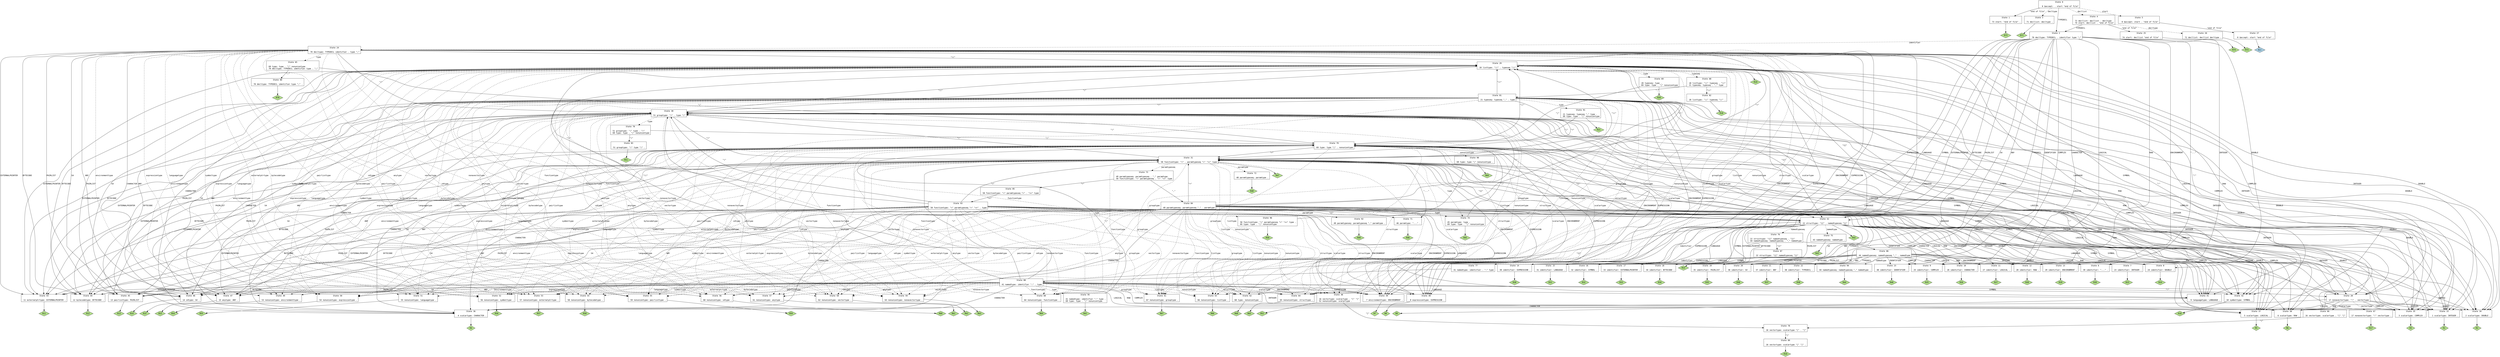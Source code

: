// Generated by GNU Bison 3.5.2.
// Report bugs to <bug-bison@gnu.org>.
// Home page: <https://www.gnu.org/software/bison/>.

digraph "Parser.yxx"
{
  node [fontname = courier, shape = box, colorscheme = paired6]
  edge [fontname = courier]

  0 [label="State 0\n\l  0 $accept: . start \"end of file\"\l"]
  0 -> 1 [style=solid label="\"end of file\""]
  0 -> 2 [style=solid label="TYPEDECL"]
  0 -> 3 [style=dashed label="decltype"]
  0 -> 4 [style=dashed label="decllist"]
  0 -> 5 [style=dashed label="start"]
  1 [label="State 1\n\l 73 start: \"end of file\" .\l"]
  1 -> "1R73" [style=solid]
 "1R73" [label="R73", fillcolor=3, shape=diamond, style=filled]
  2 [label="State 2\n\l 70 decltype: TYPEDECL . identifier type \";\"\l"]
  2 -> 6 [style=solid label="\"...\""]
  2 -> 7 [style=solid label="INTEGER"]
  2 -> 8 [style=solid label="DOUBLE"]
  2 -> 9 [style=solid label="COMPLEX"]
  2 -> 10 [style=solid label="CHARACTER"]
  2 -> 11 [style=solid label="LOGICAL"]
  2 -> 12 [style=solid label="RAW"]
  2 -> 13 [style=solid label="ENVIRONMENT"]
  2 -> 14 [style=solid label="EXPRESSION"]
  2 -> 15 [style=solid label="LANGUAGE"]
  2 -> 16 [style=solid label="SYMBOL"]
  2 -> 17 [style=solid label="EXTERNALPOINTER"]
  2 -> 18 [style=solid label="BYTECODE"]
  2 -> 19 [style=solid label="PAIRLIST"]
  2 -> 20 [style=solid label="S4"]
  2 -> 21 [style=solid label="ANY"]
  2 -> 22 [style=solid label="TYPEDECL"]
  2 -> 23 [style=solid label="IDENTIFIER"]
  2 -> 24 [style=dashed label="identifier"]
  3 [label="State 3\n\l 71 decllist: decltype .\l"]
  3 -> "3R71" [style=solid]
 "3R71" [label="R71", fillcolor=3, shape=diamond, style=filled]
  4 [label="State 4\n\l 72 decllist: decllist . decltype\l 74 start: decllist . \"end of file\"\l"]
  4 -> 25 [style=solid label="\"end of file\""]
  4 -> 2 [style=solid label="TYPEDECL"]
  4 -> 26 [style=dashed label="decltype"]
  5 [label="State 5\n\l  0 $accept: start . \"end of file\"\l"]
  5 -> 27 [style=solid label="\"end of file\""]
  6 [label="State 6\n\l 39 identifier: \"...\" .\l"]
  6 -> "6R39" [style=solid]
 "6R39" [label="R39", fillcolor=3, shape=diamond, style=filled]
  7 [label="State 7\n\l 23 identifier: INTEGER .\l"]
  7 -> "7R23" [style=solid]
 "7R23" [label="R23", fillcolor=3, shape=diamond, style=filled]
  8 [label="State 8\n\l 24 identifier: DOUBLE .\l"]
  8 -> "8R24" [style=solid]
 "8R24" [label="R24", fillcolor=3, shape=diamond, style=filled]
  9 [label="State 9\n\l 25 identifier: COMPLEX .\l"]
  9 -> "9R25" [style=solid]
 "9R25" [label="R25", fillcolor=3, shape=diamond, style=filled]
  10 [label="State 10\n\l 26 identifier: CHARACTER .\l"]
  10 -> "10R26" [style=solid]
 "10R26" [label="R26", fillcolor=3, shape=diamond, style=filled]
  11 [label="State 11\n\l 27 identifier: LOGICAL .\l"]
  11 -> "11R27" [style=solid]
 "11R27" [label="R27", fillcolor=3, shape=diamond, style=filled]
  12 [label="State 12\n\l 28 identifier: RAW .\l"]
  12 -> "12R28" [style=solid]
 "12R28" [label="R28", fillcolor=3, shape=diamond, style=filled]
  13 [label="State 13\n\l 29 identifier: ENVIRONMENT .\l"]
  13 -> "13R29" [style=solid]
 "13R29" [label="R29", fillcolor=3, shape=diamond, style=filled]
  14 [label="State 14\n\l 30 identifier: EXPRESSION .\l"]
  14 -> "14R30" [style=solid]
 "14R30" [label="R30", fillcolor=3, shape=diamond, style=filled]
  15 [label="State 15\n\l 31 identifier: LANGUAGE .\l"]
  15 -> "15R31" [style=solid]
 "15R31" [label="R31", fillcolor=3, shape=diamond, style=filled]
  16 [label="State 16\n\l 32 identifier: SYMBOL .\l"]
  16 -> "16R32" [style=solid]
 "16R32" [label="R32", fillcolor=3, shape=diamond, style=filled]
  17 [label="State 17\n\l 33 identifier: EXTERNALPOINTER .\l"]
  17 -> "17R33" [style=solid]
 "17R33" [label="R33", fillcolor=3, shape=diamond, style=filled]
  18 [label="State 18\n\l 34 identifier: BYTECODE .\l"]
  18 -> "18R34" [style=solid]
 "18R34" [label="R34", fillcolor=3, shape=diamond, style=filled]
  19 [label="State 19\n\l 35 identifier: PAIRLIST .\l"]
  19 -> "19R35" [style=solid]
 "19R35" [label="R35", fillcolor=3, shape=diamond, style=filled]
  20 [label="State 20\n\l 36 identifier: S4 .\l"]
  20 -> "20R36" [style=solid]
 "20R36" [label="R36", fillcolor=3, shape=diamond, style=filled]
  21 [label="State 21\n\l 37 identifier: ANY .\l"]
  21 -> "21R37" [style=solid]
 "21R37" [label="R37", fillcolor=3, shape=diamond, style=filled]
  22 [label="State 22\n\l 38 identifier: TYPEDECL .\l"]
  22 -> "22R38" [style=solid]
 "22R38" [label="R38", fillcolor=3, shape=diamond, style=filled]
  23 [label="State 23\n\l 40 identifier: IDENTIFIER .\l"]
  23 -> "23R40" [style=solid]
 "23R40" [label="R40", fillcolor=3, shape=diamond, style=filled]
  24 [label="State 24\n\l 70 decltype: TYPEDECL identifier . type \";\"\l"]
  24 -> 28 [style=solid label="\"!\""]
  24 -> 29 [style=solid label="\"((\""]
  24 -> 30 [style=solid label="\"(\""]
  24 -> 31 [style=solid label="\"<\""]
  24 -> 32 [style=solid label="\"{{\""]
  24 -> 33 [style=solid label="INTEGER"]
  24 -> 34 [style=solid label="DOUBLE"]
  24 -> 35 [style=solid label="COMPLEX"]
  24 -> 36 [style=solid label="CHARACTER"]
  24 -> 37 [style=solid label="LOGICAL"]
  24 -> 38 [style=solid label="RAW"]
  24 -> 39 [style=solid label="ENVIRONMENT"]
  24 -> 40 [style=solid label="EXPRESSION"]
  24 -> 41 [style=solid label="LANGUAGE"]
  24 -> 42 [style=solid label="SYMBOL"]
  24 -> 43 [style=solid label="EXTERNALPOINTER"]
  24 -> 44 [style=solid label="BYTECODE"]
  24 -> 45 [style=solid label="PAIRLIST"]
  24 -> 46 [style=solid label="S4"]
  24 -> 47 [style=solid label="ANY"]
  24 -> 48 [style=dashed label="scalartype"]
  24 -> 49 [style=dashed label="environmenttype"]
  24 -> 50 [style=dashed label="expressiontype"]
  24 -> 51 [style=dashed label="languagetype"]
  24 -> 52 [style=dashed label="symboltype"]
  24 -> 53 [style=dashed label="externalptrtype"]
  24 -> 54 [style=dashed label="bytecodetype"]
  24 -> 55 [style=dashed label="pairlisttype"]
  24 -> 56 [style=dashed label="s4type"]
  24 -> 57 [style=dashed label="anytype"]
  24 -> 58 [style=dashed label="vectortype"]
  24 -> 59 [style=dashed label="nonavectortype"]
  24 -> 60 [style=dashed label="functiontype"]
  24 -> 61 [style=dashed label="grouptype"]
  24 -> 62 [style=dashed label="nonuniontype"]
  24 -> 63 [style=dashed label="listtype"]
  24 -> 64 [style=dashed label="structtype"]
  24 -> 65 [style=dashed label="type"]
  25 [label="State 25\n\l 74 start: decllist \"end of file\" .\l"]
  25 -> "25R74" [style=solid]
 "25R74" [label="R74", fillcolor=3, shape=diamond, style=filled]
  26 [label="State 26\n\l 72 decllist: decllist decltype .\l"]
  26 -> "26R72" [style=solid]
 "26R72" [label="R72", fillcolor=3, shape=diamond, style=filled]
  27 [label="State 27\n\l  0 $accept: start \"end of file\" .\l"]
  27 -> "27R0" [style=solid]
 "27R0" [label="Acc", fillcolor=1, shape=diamond, style=filled]
  28 [label="State 28\n\l 17 nonavectortype: \"!\" . vectortype\l"]
  28 -> 33 [style=solid label="INTEGER"]
  28 -> 34 [style=solid label="DOUBLE"]
  28 -> 35 [style=solid label="COMPLEX"]
  28 -> 36 [style=solid label="CHARACTER"]
  28 -> 37 [style=solid label="LOGICAL"]
  28 -> 38 [style=solid label="RAW"]
  28 -> 66 [style=dashed label="scalartype"]
  28 -> 67 [style=dashed label="vectortype"]
  29 [label="State 29\n\l 18 listtype: \"((\" . typeseq \"))\"\l"]
  29 -> 28 [style=solid label="\"!\""]
  29 -> 29 [style=solid label="\"((\""]
  29 -> 30 [style=solid label="\"(\""]
  29 -> 31 [style=solid label="\"<\""]
  29 -> 32 [style=solid label="\"{{\""]
  29 -> 33 [style=solid label="INTEGER"]
  29 -> 34 [style=solid label="DOUBLE"]
  29 -> 35 [style=solid label="COMPLEX"]
  29 -> 36 [style=solid label="CHARACTER"]
  29 -> 37 [style=solid label="LOGICAL"]
  29 -> 38 [style=solid label="RAW"]
  29 -> 39 [style=solid label="ENVIRONMENT"]
  29 -> 40 [style=solid label="EXPRESSION"]
  29 -> 41 [style=solid label="LANGUAGE"]
  29 -> 42 [style=solid label="SYMBOL"]
  29 -> 43 [style=solid label="EXTERNALPOINTER"]
  29 -> 44 [style=solid label="BYTECODE"]
  29 -> 45 [style=solid label="PAIRLIST"]
  29 -> 46 [style=solid label="S4"]
  29 -> 47 [style=solid label="ANY"]
  29 -> 48 [style=dashed label="scalartype"]
  29 -> 49 [style=dashed label="environmenttype"]
  29 -> 50 [style=dashed label="expressiontype"]
  29 -> 51 [style=dashed label="languagetype"]
  29 -> 52 [style=dashed label="symboltype"]
  29 -> 53 [style=dashed label="externalptrtype"]
  29 -> 54 [style=dashed label="bytecodetype"]
  29 -> 55 [style=dashed label="pairlisttype"]
  29 -> 56 [style=dashed label="s4type"]
  29 -> 57 [style=dashed label="anytype"]
  29 -> 58 [style=dashed label="vectortype"]
  29 -> 59 [style=dashed label="nonavectortype"]
  29 -> 68 [style=dashed label="typeseq"]
  29 -> 60 [style=dashed label="functiontype"]
  29 -> 61 [style=dashed label="grouptype"]
  29 -> 62 [style=dashed label="nonuniontype"]
  29 -> 63 [style=dashed label="listtype"]
  29 -> 64 [style=dashed label="structtype"]
  29 -> 69 [style=dashed label="type"]
  29 -> "29R19" [style=solid]
 "29R19" [label="R19", fillcolor=3, shape=diamond, style=filled]
  30 [label="State 30\n\l 51 grouptype: \"(\" . type \")\"\l"]
  30 -> 28 [style=solid label="\"!\""]
  30 -> 29 [style=solid label="\"((\""]
  30 -> 30 [style=solid label="\"(\""]
  30 -> 31 [style=solid label="\"<\""]
  30 -> 32 [style=solid label="\"{{\""]
  30 -> 33 [style=solid label="INTEGER"]
  30 -> 34 [style=solid label="DOUBLE"]
  30 -> 35 [style=solid label="COMPLEX"]
  30 -> 36 [style=solid label="CHARACTER"]
  30 -> 37 [style=solid label="LOGICAL"]
  30 -> 38 [style=solid label="RAW"]
  30 -> 39 [style=solid label="ENVIRONMENT"]
  30 -> 40 [style=solid label="EXPRESSION"]
  30 -> 41 [style=solid label="LANGUAGE"]
  30 -> 42 [style=solid label="SYMBOL"]
  30 -> 43 [style=solid label="EXTERNALPOINTER"]
  30 -> 44 [style=solid label="BYTECODE"]
  30 -> 45 [style=solid label="PAIRLIST"]
  30 -> 46 [style=solid label="S4"]
  30 -> 47 [style=solid label="ANY"]
  30 -> 48 [style=dashed label="scalartype"]
  30 -> 49 [style=dashed label="environmenttype"]
  30 -> 50 [style=dashed label="expressiontype"]
  30 -> 51 [style=dashed label="languagetype"]
  30 -> 52 [style=dashed label="symboltype"]
  30 -> 53 [style=dashed label="externalptrtype"]
  30 -> 54 [style=dashed label="bytecodetype"]
  30 -> 55 [style=dashed label="pairlisttype"]
  30 -> 56 [style=dashed label="s4type"]
  30 -> 57 [style=dashed label="anytype"]
  30 -> 58 [style=dashed label="vectortype"]
  30 -> 59 [style=dashed label="nonavectortype"]
  30 -> 60 [style=dashed label="functiontype"]
  30 -> 61 [style=dashed label="grouptype"]
  30 -> 62 [style=dashed label="nonuniontype"]
  30 -> 63 [style=dashed label="listtype"]
  30 -> 64 [style=dashed label="structtype"]
  30 -> 70 [style=dashed label="type"]
  31 [label="State 31\n\l 50 functiontype: \"<\" . paramtypeseq \">\" \"=>\" type\l"]
  31 -> 28 [style=solid label="\"!\""]
  31 -> 29 [style=solid label="\"((\""]
  31 -> 30 [style=solid label="\"(\""]
  31 -> 31 [style=solid label="\"<\""]
  31 -> 32 [style=solid label="\"{{\""]
  31 -> 71 [style=solid label="\"...\""]
  31 -> 33 [style=solid label="INTEGER"]
  31 -> 34 [style=solid label="DOUBLE"]
  31 -> 35 [style=solid label="COMPLEX"]
  31 -> 36 [style=solid label="CHARACTER"]
  31 -> 37 [style=solid label="LOGICAL"]
  31 -> 38 [style=solid label="RAW"]
  31 -> 39 [style=solid label="ENVIRONMENT"]
  31 -> 40 [style=solid label="EXPRESSION"]
  31 -> 41 [style=solid label="LANGUAGE"]
  31 -> 42 [style=solid label="SYMBOL"]
  31 -> 43 [style=solid label="EXTERNALPOINTER"]
  31 -> 44 [style=solid label="BYTECODE"]
  31 -> 45 [style=solid label="PAIRLIST"]
  31 -> 46 [style=solid label="S4"]
  31 -> 47 [style=solid label="ANY"]
  31 -> 48 [style=dashed label="scalartype"]
  31 -> 49 [style=dashed label="environmenttype"]
  31 -> 50 [style=dashed label="expressiontype"]
  31 -> 51 [style=dashed label="languagetype"]
  31 -> 52 [style=dashed label="symboltype"]
  31 -> 53 [style=dashed label="externalptrtype"]
  31 -> 54 [style=dashed label="bytecodetype"]
  31 -> 55 [style=dashed label="pairlisttype"]
  31 -> 56 [style=dashed label="s4type"]
  31 -> 57 [style=dashed label="anytype"]
  31 -> 58 [style=dashed label="vectortype"]
  31 -> 59 [style=dashed label="nonavectortype"]
  31 -> 72 [style=dashed label="paramtype"]
  31 -> 73 [style=dashed label="paramtypeseq"]
  31 -> 60 [style=dashed label="functiontype"]
  31 -> 61 [style=dashed label="grouptype"]
  31 -> 62 [style=dashed label="nonuniontype"]
  31 -> 63 [style=dashed label="listtype"]
  31 -> 64 [style=dashed label="structtype"]
  31 -> 74 [style=dashed label="type"]
  31 -> "31R47" [style=solid]
 "31R47" [label="R47", fillcolor=3, shape=diamond, style=filled]
  32 [label="State 32\n\l 22 structtype: \"{{\" . namedtypeseq \"}}\"\l"]
  32 -> 6 [style=solid label="\"...\""]
  32 -> 7 [style=solid label="INTEGER"]
  32 -> 8 [style=solid label="DOUBLE"]
  32 -> 9 [style=solid label="COMPLEX"]
  32 -> 10 [style=solid label="CHARACTER"]
  32 -> 11 [style=solid label="LOGICAL"]
  32 -> 12 [style=solid label="RAW"]
  32 -> 13 [style=solid label="ENVIRONMENT"]
  32 -> 14 [style=solid label="EXPRESSION"]
  32 -> 15 [style=solid label="LANGUAGE"]
  32 -> 16 [style=solid label="SYMBOL"]
  32 -> 17 [style=solid label="EXTERNALPOINTER"]
  32 -> 18 [style=solid label="BYTECODE"]
  32 -> 19 [style=solid label="PAIRLIST"]
  32 -> 20 [style=solid label="S4"]
  32 -> 21 [style=solid label="ANY"]
  32 -> 22 [style=solid label="TYPEDECL"]
  32 -> 23 [style=solid label="IDENTIFIER"]
  32 -> 75 [style=dashed label="namedtype"]
  32 -> 76 [style=dashed label="namedtypeseq"]
  32 -> 77 [style=dashed label="identifier"]
  32 -> "32R42" [style=solid]
 "32R42" [label="R42", fillcolor=3, shape=diamond, style=filled]
  33 [label="State 33\n\l  1 scalartype: INTEGER .\l"]
  33 -> "33R1" [style=solid]
 "33R1" [label="R1", fillcolor=3, shape=diamond, style=filled]
  34 [label="State 34\n\l  2 scalartype: DOUBLE .\l"]
  34 -> "34R2" [style=solid]
 "34R2" [label="R2", fillcolor=3, shape=diamond, style=filled]
  35 [label="State 35\n\l  3 scalartype: COMPLEX .\l"]
  35 -> "35R3" [style=solid]
 "35R3" [label="R3", fillcolor=3, shape=diamond, style=filled]
  36 [label="State 36\n\l  4 scalartype: CHARACTER .\l"]
  36 -> "36R4" [style=solid]
 "36R4" [label="R4", fillcolor=3, shape=diamond, style=filled]
  37 [label="State 37\n\l  5 scalartype: LOGICAL .\l"]
  37 -> "37R5" [style=solid]
 "37R5" [label="R5", fillcolor=3, shape=diamond, style=filled]
  38 [label="State 38\n\l  6 scalartype: RAW .\l"]
  38 -> "38R6" [style=solid]
 "38R6" [label="R6", fillcolor=3, shape=diamond, style=filled]
  39 [label="State 39\n\l  7 environmenttype: ENVIRONMENT .\l"]
  39 -> "39R7" [style=solid]
 "39R7" [label="R7", fillcolor=3, shape=diamond, style=filled]
  40 [label="State 40\n\l  8 expressiontype: EXPRESSION .\l"]
  40 -> "40R8" [style=solid]
 "40R8" [label="R8", fillcolor=3, shape=diamond, style=filled]
  41 [label="State 41\n\l  9 languagetype: LANGUAGE .\l"]
  41 -> "41R9" [style=solid]
 "41R9" [label="R9", fillcolor=3, shape=diamond, style=filled]
  42 [label="State 42\n\l 10 symboltype: SYMBOL .\l"]
  42 -> "42R10" [style=solid]
 "42R10" [label="R10", fillcolor=3, shape=diamond, style=filled]
  43 [label="State 43\n\l 11 externalptrtype: EXTERNALPOINTER .\l"]
  43 -> "43R11" [style=solid]
 "43R11" [label="R11", fillcolor=3, shape=diamond, style=filled]
  44 [label="State 44\n\l 12 bytecodetype: BYTECODE .\l"]
  44 -> "44R12" [style=solid]
 "44R12" [label="R12", fillcolor=3, shape=diamond, style=filled]
  45 [label="State 45\n\l 13 pairlisttype: PAIRLIST .\l"]
  45 -> "45R13" [style=solid]
 "45R13" [label="R13", fillcolor=3, shape=diamond, style=filled]
  46 [label="State 46\n\l 14 s4type: S4 .\l"]
  46 -> "46R14" [style=solid]
 "46R14" [label="R14", fillcolor=3, shape=diamond, style=filled]
  47 [label="State 47\n\l 15 anytype: ANY .\l"]
  47 -> "47R15" [style=solid]
 "47R15" [label="R15", fillcolor=3, shape=diamond, style=filled]
  48 [label="State 48\n\l 16 vectortype: scalartype . \"[\" \"]\"\l 52 nonuniontype: scalartype .\l"]
  48 -> 78 [style=solid label="\"[\""]
  48 -> "48R52" [style=solid]
 "48R52" [label="R52", fillcolor=3, shape=diamond, style=filled]
  49 [label="State 49\n\l 53 nonuniontype: environmenttype .\l"]
  49 -> "49R53" [style=solid]
 "49R53" [label="R53", fillcolor=3, shape=diamond, style=filled]
  50 [label="State 50\n\l 54 nonuniontype: expressiontype .\l"]
  50 -> "50R54" [style=solid]
 "50R54" [label="R54", fillcolor=3, shape=diamond, style=filled]
  51 [label="State 51\n\l 55 nonuniontype: languagetype .\l"]
  51 -> "51R55" [style=solid]
 "51R55" [label="R55", fillcolor=3, shape=diamond, style=filled]
  52 [label="State 52\n\l 56 nonuniontype: symboltype .\l"]
  52 -> "52R56" [style=solid]
 "52R56" [label="R56", fillcolor=3, shape=diamond, style=filled]
  53 [label="State 53\n\l 57 nonuniontype: externalptrtype .\l"]
  53 -> "53R57" [style=solid]
 "53R57" [label="R57", fillcolor=3, shape=diamond, style=filled]
  54 [label="State 54\n\l 58 nonuniontype: bytecodetype .\l"]
  54 -> "54R58" [style=solid]
 "54R58" [label="R58", fillcolor=3, shape=diamond, style=filled]
  55 [label="State 55\n\l 59 nonuniontype: pairlisttype .\l"]
  55 -> "55R59" [style=solid]
 "55R59" [label="R59", fillcolor=3, shape=diamond, style=filled]
  56 [label="State 56\n\l 60 nonuniontype: s4type .\l"]
  56 -> "56R60" [style=solid]
 "56R60" [label="R60", fillcolor=3, shape=diamond, style=filled]
  57 [label="State 57\n\l 61 nonuniontype: anytype .\l"]
  57 -> "57R61" [style=solid]
 "57R61" [label="R61", fillcolor=3, shape=diamond, style=filled]
  58 [label="State 58\n\l 62 nonuniontype: vectortype .\l"]
  58 -> "58R62" [style=solid]
 "58R62" [label="R62", fillcolor=3, shape=diamond, style=filled]
  59 [label="State 59\n\l 63 nonuniontype: nonavectortype .\l"]
  59 -> "59R63" [style=solid]
 "59R63" [label="R63", fillcolor=3, shape=diamond, style=filled]
  60 [label="State 60\n\l 64 nonuniontype: functiontype .\l"]
  60 -> "60R64" [style=solid]
 "60R64" [label="R64", fillcolor=3, shape=diamond, style=filled]
  61 [label="State 61\n\l 67 nonuniontype: grouptype .\l"]
  61 -> "61R67" [style=solid]
 "61R67" [label="R67", fillcolor=3, shape=diamond, style=filled]
  62 [label="State 62\n\l 68 type: nonuniontype .\l"]
  62 -> "62R68" [style=solid]
 "62R68" [label="R68", fillcolor=3, shape=diamond, style=filled]
  63 [label="State 63\n\l 66 nonuniontype: listtype .\l"]
  63 -> "63R66" [style=solid]
 "63R66" [label="R66", fillcolor=3, shape=diamond, style=filled]
  64 [label="State 64\n\l 65 nonuniontype: structtype .\l"]
  64 -> "64R65" [style=solid]
 "64R65" [label="R65", fillcolor=3, shape=diamond, style=filled]
  65 [label="State 65\n\l 69 type: type . \"|\" nonuniontype\l 70 decltype: TYPEDECL identifier type . \";\"\l"]
  65 -> 79 [style=solid label="\"|\""]
  65 -> 80 [style=solid label="\";\""]
  66 [label="State 66\n\l 16 vectortype: scalartype . \"[\" \"]\"\l"]
  66 -> 78 [style=solid label="\"[\""]
  67 [label="State 67\n\l 17 nonavectortype: \"!\" vectortype .\l"]
  67 -> "67R17" [style=solid]
 "67R17" [label="R17", fillcolor=3, shape=diamond, style=filled]
  68 [label="State 68\n\l 18 listtype: \"((\" typeseq . \"))\"\l 21 typeseq: typeseq . \",\" type\l"]
  68 -> 81 [style=solid label="\",\""]
  68 -> 82 [style=solid label="\"))\""]
  69 [label="State 69\n\l 20 typeseq: type .\l 69 type: type . \"|\" nonuniontype\l"]
  69 -> 79 [style=solid label="\"|\""]
  69 -> "69R20" [style=solid]
 "69R20" [label="R20", fillcolor=3, shape=diamond, style=filled]
  70 [label="State 70\n\l 51 grouptype: \"(\" type . \")\"\l 69 type: type . \"|\" nonuniontype\l"]
  70 -> 79 [style=solid label="\"|\""]
  70 -> 83 [style=solid label="\")\""]
  71 [label="State 71\n\l 46 paramtype: \"...\" .\l"]
  71 -> "71R46" [style=solid]
 "71R46" [label="R46", fillcolor=3, shape=diamond, style=filled]
  72 [label="State 72\n\l 48 paramtypeseq: paramtype .\l"]
  72 -> "72R48" [style=solid]
 "72R48" [label="R48", fillcolor=3, shape=diamond, style=filled]
  73 [label="State 73\n\l 49 paramtypeseq: paramtypeseq . \",\" paramtype\l 50 functiontype: \"<\" paramtypeseq . \">\" \"=>\" type\l"]
  73 -> 84 [style=solid label="\",\""]
  73 -> 85 [style=solid label="\">\""]
  74 [label="State 74\n\l 45 paramtype: type .\l 69 type: type . \"|\" nonuniontype\l"]
  74 -> 79 [style=solid label="\"|\""]
  74 -> "74R45" [style=solid]
 "74R45" [label="R45", fillcolor=3, shape=diamond, style=filled]
  75 [label="State 75\n\l 43 namedtypeseq: namedtype .\l"]
  75 -> "75R43" [style=solid]
 "75R43" [label="R43", fillcolor=3, shape=diamond, style=filled]
  76 [label="State 76\n\l 22 structtype: \"{{\" namedtypeseq . \"}}\"\l 44 namedtypeseq: namedtypeseq . \",\" namedtype\l"]
  76 -> 86 [style=solid label="\",\""]
  76 -> 87 [style=solid label="\"}}\""]
  77 [label="State 77\n\l 41 namedtype: identifier . \":\" type\l"]
  77 -> 88 [style=solid label="\":\""]
  78 [label="State 78\n\l 16 vectortype: scalartype \"[\" . \"]\"\l"]
  78 -> 89 [style=solid label="\"]\""]
  79 [label="State 79\n\l 69 type: type \"|\" . nonuniontype\l"]
  79 -> 28 [style=solid label="\"!\""]
  79 -> 29 [style=solid label="\"((\""]
  79 -> 30 [style=solid label="\"(\""]
  79 -> 31 [style=solid label="\"<\""]
  79 -> 32 [style=solid label="\"{{\""]
  79 -> 33 [style=solid label="INTEGER"]
  79 -> 34 [style=solid label="DOUBLE"]
  79 -> 35 [style=solid label="COMPLEX"]
  79 -> 36 [style=solid label="CHARACTER"]
  79 -> 37 [style=solid label="LOGICAL"]
  79 -> 38 [style=solid label="RAW"]
  79 -> 39 [style=solid label="ENVIRONMENT"]
  79 -> 40 [style=solid label="EXPRESSION"]
  79 -> 41 [style=solid label="LANGUAGE"]
  79 -> 42 [style=solid label="SYMBOL"]
  79 -> 43 [style=solid label="EXTERNALPOINTER"]
  79 -> 44 [style=solid label="BYTECODE"]
  79 -> 45 [style=solid label="PAIRLIST"]
  79 -> 46 [style=solid label="S4"]
  79 -> 47 [style=solid label="ANY"]
  79 -> 48 [style=dashed label="scalartype"]
  79 -> 49 [style=dashed label="environmenttype"]
  79 -> 50 [style=dashed label="expressiontype"]
  79 -> 51 [style=dashed label="languagetype"]
  79 -> 52 [style=dashed label="symboltype"]
  79 -> 53 [style=dashed label="externalptrtype"]
  79 -> 54 [style=dashed label="bytecodetype"]
  79 -> 55 [style=dashed label="pairlisttype"]
  79 -> 56 [style=dashed label="s4type"]
  79 -> 57 [style=dashed label="anytype"]
  79 -> 58 [style=dashed label="vectortype"]
  79 -> 59 [style=dashed label="nonavectortype"]
  79 -> 60 [style=dashed label="functiontype"]
  79 -> 61 [style=dashed label="grouptype"]
  79 -> 90 [style=dashed label="nonuniontype"]
  79 -> 63 [style=dashed label="listtype"]
  79 -> 64 [style=dashed label="structtype"]
  80 [label="State 80\n\l 70 decltype: TYPEDECL identifier type \";\" .\l"]
  80 -> "80R70" [style=solid]
 "80R70" [label="R70", fillcolor=3, shape=diamond, style=filled]
  81 [label="State 81\n\l 21 typeseq: typeseq \",\" . type\l"]
  81 -> 28 [style=solid label="\"!\""]
  81 -> 29 [style=solid label="\"((\""]
  81 -> 30 [style=solid label="\"(\""]
  81 -> 31 [style=solid label="\"<\""]
  81 -> 32 [style=solid label="\"{{\""]
  81 -> 33 [style=solid label="INTEGER"]
  81 -> 34 [style=solid label="DOUBLE"]
  81 -> 35 [style=solid label="COMPLEX"]
  81 -> 36 [style=solid label="CHARACTER"]
  81 -> 37 [style=solid label="LOGICAL"]
  81 -> 38 [style=solid label="RAW"]
  81 -> 39 [style=solid label="ENVIRONMENT"]
  81 -> 40 [style=solid label="EXPRESSION"]
  81 -> 41 [style=solid label="LANGUAGE"]
  81 -> 42 [style=solid label="SYMBOL"]
  81 -> 43 [style=solid label="EXTERNALPOINTER"]
  81 -> 44 [style=solid label="BYTECODE"]
  81 -> 45 [style=solid label="PAIRLIST"]
  81 -> 46 [style=solid label="S4"]
  81 -> 47 [style=solid label="ANY"]
  81 -> 48 [style=dashed label="scalartype"]
  81 -> 49 [style=dashed label="environmenttype"]
  81 -> 50 [style=dashed label="expressiontype"]
  81 -> 51 [style=dashed label="languagetype"]
  81 -> 52 [style=dashed label="symboltype"]
  81 -> 53 [style=dashed label="externalptrtype"]
  81 -> 54 [style=dashed label="bytecodetype"]
  81 -> 55 [style=dashed label="pairlisttype"]
  81 -> 56 [style=dashed label="s4type"]
  81 -> 57 [style=dashed label="anytype"]
  81 -> 58 [style=dashed label="vectortype"]
  81 -> 59 [style=dashed label="nonavectortype"]
  81 -> 60 [style=dashed label="functiontype"]
  81 -> 61 [style=dashed label="grouptype"]
  81 -> 62 [style=dashed label="nonuniontype"]
  81 -> 63 [style=dashed label="listtype"]
  81 -> 64 [style=dashed label="structtype"]
  81 -> 91 [style=dashed label="type"]
  82 [label="State 82\n\l 18 listtype: \"((\" typeseq \"))\" .\l"]
  82 -> "82R18" [style=solid]
 "82R18" [label="R18", fillcolor=3, shape=diamond, style=filled]
  83 [label="State 83\n\l 51 grouptype: \"(\" type \")\" .\l"]
  83 -> "83R51" [style=solid]
 "83R51" [label="R51", fillcolor=3, shape=diamond, style=filled]
  84 [label="State 84\n\l 49 paramtypeseq: paramtypeseq \",\" . paramtype\l"]
  84 -> 28 [style=solid label="\"!\""]
  84 -> 29 [style=solid label="\"((\""]
  84 -> 30 [style=solid label="\"(\""]
  84 -> 31 [style=solid label="\"<\""]
  84 -> 32 [style=solid label="\"{{\""]
  84 -> 71 [style=solid label="\"...\""]
  84 -> 33 [style=solid label="INTEGER"]
  84 -> 34 [style=solid label="DOUBLE"]
  84 -> 35 [style=solid label="COMPLEX"]
  84 -> 36 [style=solid label="CHARACTER"]
  84 -> 37 [style=solid label="LOGICAL"]
  84 -> 38 [style=solid label="RAW"]
  84 -> 39 [style=solid label="ENVIRONMENT"]
  84 -> 40 [style=solid label="EXPRESSION"]
  84 -> 41 [style=solid label="LANGUAGE"]
  84 -> 42 [style=solid label="SYMBOL"]
  84 -> 43 [style=solid label="EXTERNALPOINTER"]
  84 -> 44 [style=solid label="BYTECODE"]
  84 -> 45 [style=solid label="PAIRLIST"]
  84 -> 46 [style=solid label="S4"]
  84 -> 47 [style=solid label="ANY"]
  84 -> 48 [style=dashed label="scalartype"]
  84 -> 49 [style=dashed label="environmenttype"]
  84 -> 50 [style=dashed label="expressiontype"]
  84 -> 51 [style=dashed label="languagetype"]
  84 -> 52 [style=dashed label="symboltype"]
  84 -> 53 [style=dashed label="externalptrtype"]
  84 -> 54 [style=dashed label="bytecodetype"]
  84 -> 55 [style=dashed label="pairlisttype"]
  84 -> 56 [style=dashed label="s4type"]
  84 -> 57 [style=dashed label="anytype"]
  84 -> 58 [style=dashed label="vectortype"]
  84 -> 59 [style=dashed label="nonavectortype"]
  84 -> 92 [style=dashed label="paramtype"]
  84 -> 60 [style=dashed label="functiontype"]
  84 -> 61 [style=dashed label="grouptype"]
  84 -> 62 [style=dashed label="nonuniontype"]
  84 -> 63 [style=dashed label="listtype"]
  84 -> 64 [style=dashed label="structtype"]
  84 -> 74 [style=dashed label="type"]
  85 [label="State 85\n\l 50 functiontype: \"<\" paramtypeseq \">\" . \"=>\" type\l"]
  85 -> 93 [style=solid label="\"=>\""]
  86 [label="State 86\n\l 44 namedtypeseq: namedtypeseq \",\" . namedtype\l"]
  86 -> 6 [style=solid label="\"...\""]
  86 -> 7 [style=solid label="INTEGER"]
  86 -> 8 [style=solid label="DOUBLE"]
  86 -> 9 [style=solid label="COMPLEX"]
  86 -> 10 [style=solid label="CHARACTER"]
  86 -> 11 [style=solid label="LOGICAL"]
  86 -> 12 [style=solid label="RAW"]
  86 -> 13 [style=solid label="ENVIRONMENT"]
  86 -> 14 [style=solid label="EXPRESSION"]
  86 -> 15 [style=solid label="LANGUAGE"]
  86 -> 16 [style=solid label="SYMBOL"]
  86 -> 17 [style=solid label="EXTERNALPOINTER"]
  86 -> 18 [style=solid label="BYTECODE"]
  86 -> 19 [style=solid label="PAIRLIST"]
  86 -> 20 [style=solid label="S4"]
  86 -> 21 [style=solid label="ANY"]
  86 -> 22 [style=solid label="TYPEDECL"]
  86 -> 23 [style=solid label="IDENTIFIER"]
  86 -> 94 [style=dashed label="namedtype"]
  86 -> 77 [style=dashed label="identifier"]
  87 [label="State 87\n\l 22 structtype: \"{{\" namedtypeseq \"}}\" .\l"]
  87 -> "87R22" [style=solid]
 "87R22" [label="R22", fillcolor=3, shape=diamond, style=filled]
  88 [label="State 88\n\l 41 namedtype: identifier \":\" . type\l"]
  88 -> 28 [style=solid label="\"!\""]
  88 -> 29 [style=solid label="\"((\""]
  88 -> 30 [style=solid label="\"(\""]
  88 -> 31 [style=solid label="\"<\""]
  88 -> 32 [style=solid label="\"{{\""]
  88 -> 33 [style=solid label="INTEGER"]
  88 -> 34 [style=solid label="DOUBLE"]
  88 -> 35 [style=solid label="COMPLEX"]
  88 -> 36 [style=solid label="CHARACTER"]
  88 -> 37 [style=solid label="LOGICAL"]
  88 -> 38 [style=solid label="RAW"]
  88 -> 39 [style=solid label="ENVIRONMENT"]
  88 -> 40 [style=solid label="EXPRESSION"]
  88 -> 41 [style=solid label="LANGUAGE"]
  88 -> 42 [style=solid label="SYMBOL"]
  88 -> 43 [style=solid label="EXTERNALPOINTER"]
  88 -> 44 [style=solid label="BYTECODE"]
  88 -> 45 [style=solid label="PAIRLIST"]
  88 -> 46 [style=solid label="S4"]
  88 -> 47 [style=solid label="ANY"]
  88 -> 48 [style=dashed label="scalartype"]
  88 -> 49 [style=dashed label="environmenttype"]
  88 -> 50 [style=dashed label="expressiontype"]
  88 -> 51 [style=dashed label="languagetype"]
  88 -> 52 [style=dashed label="symboltype"]
  88 -> 53 [style=dashed label="externalptrtype"]
  88 -> 54 [style=dashed label="bytecodetype"]
  88 -> 55 [style=dashed label="pairlisttype"]
  88 -> 56 [style=dashed label="s4type"]
  88 -> 57 [style=dashed label="anytype"]
  88 -> 58 [style=dashed label="vectortype"]
  88 -> 59 [style=dashed label="nonavectortype"]
  88 -> 60 [style=dashed label="functiontype"]
  88 -> 61 [style=dashed label="grouptype"]
  88 -> 62 [style=dashed label="nonuniontype"]
  88 -> 63 [style=dashed label="listtype"]
  88 -> 64 [style=dashed label="structtype"]
  88 -> 95 [style=dashed label="type"]
  89 [label="State 89\n\l 16 vectortype: scalartype \"[\" \"]\" .\l"]
  89 -> "89R16" [style=solid]
 "89R16" [label="R16", fillcolor=3, shape=diamond, style=filled]
  90 [label="State 90\n\l 69 type: type \"|\" nonuniontype .\l"]
  90 -> "90R69" [style=solid]
 "90R69" [label="R69", fillcolor=3, shape=diamond, style=filled]
  91 [label="State 91\n\l 21 typeseq: typeseq \",\" type .\l 69 type: type . \"|\" nonuniontype\l"]
  91 -> 79 [style=solid label="\"|\""]
  91 -> "91R21" [style=solid]
 "91R21" [label="R21", fillcolor=3, shape=diamond, style=filled]
  92 [label="State 92\n\l 49 paramtypeseq: paramtypeseq \",\" paramtype .\l"]
  92 -> "92R49" [style=solid]
 "92R49" [label="R49", fillcolor=3, shape=diamond, style=filled]
  93 [label="State 93\n\l 50 functiontype: \"<\" paramtypeseq \">\" \"=>\" . type\l"]
  93 -> 28 [style=solid label="\"!\""]
  93 -> 29 [style=solid label="\"((\""]
  93 -> 30 [style=solid label="\"(\""]
  93 -> 31 [style=solid label="\"<\""]
  93 -> 32 [style=solid label="\"{{\""]
  93 -> 33 [style=solid label="INTEGER"]
  93 -> 34 [style=solid label="DOUBLE"]
  93 -> 35 [style=solid label="COMPLEX"]
  93 -> 36 [style=solid label="CHARACTER"]
  93 -> 37 [style=solid label="LOGICAL"]
  93 -> 38 [style=solid label="RAW"]
  93 -> 39 [style=solid label="ENVIRONMENT"]
  93 -> 40 [style=solid label="EXPRESSION"]
  93 -> 41 [style=solid label="LANGUAGE"]
  93 -> 42 [style=solid label="SYMBOL"]
  93 -> 43 [style=solid label="EXTERNALPOINTER"]
  93 -> 44 [style=solid label="BYTECODE"]
  93 -> 45 [style=solid label="PAIRLIST"]
  93 -> 46 [style=solid label="S4"]
  93 -> 47 [style=solid label="ANY"]
  93 -> 48 [style=dashed label="scalartype"]
  93 -> 49 [style=dashed label="environmenttype"]
  93 -> 50 [style=dashed label="expressiontype"]
  93 -> 51 [style=dashed label="languagetype"]
  93 -> 52 [style=dashed label="symboltype"]
  93 -> 53 [style=dashed label="externalptrtype"]
  93 -> 54 [style=dashed label="bytecodetype"]
  93 -> 55 [style=dashed label="pairlisttype"]
  93 -> 56 [style=dashed label="s4type"]
  93 -> 57 [style=dashed label="anytype"]
  93 -> 58 [style=dashed label="vectortype"]
  93 -> 59 [style=dashed label="nonavectortype"]
  93 -> 60 [style=dashed label="functiontype"]
  93 -> 61 [style=dashed label="grouptype"]
  93 -> 62 [style=dashed label="nonuniontype"]
  93 -> 63 [style=dashed label="listtype"]
  93 -> 64 [style=dashed label="structtype"]
  93 -> 96 [style=dashed label="type"]
  94 [label="State 94\n\l 44 namedtypeseq: namedtypeseq \",\" namedtype .\l"]
  94 -> "94R44" [style=solid]
 "94R44" [label="R44", fillcolor=3, shape=diamond, style=filled]
  95 [label="State 95\n\l 41 namedtype: identifier \":\" type .\l 69 type: type . \"|\" nonuniontype\l"]
  95 -> 79 [style=solid label="\"|\""]
  95 -> "95R41" [style=solid]
 "95R41" [label="R41", fillcolor=3, shape=diamond, style=filled]
  96 [label="State 96\n\l 50 functiontype: \"<\" paramtypeseq \">\" \"=>\" type .\l 69 type: type . \"|\" nonuniontype\l"]
  96 -> 79 [style=solid label="\"|\""]
  96 -> "96R50" [style=solid]
 "96R50" [label="R50", fillcolor=3, shape=diamond, style=filled]
}
